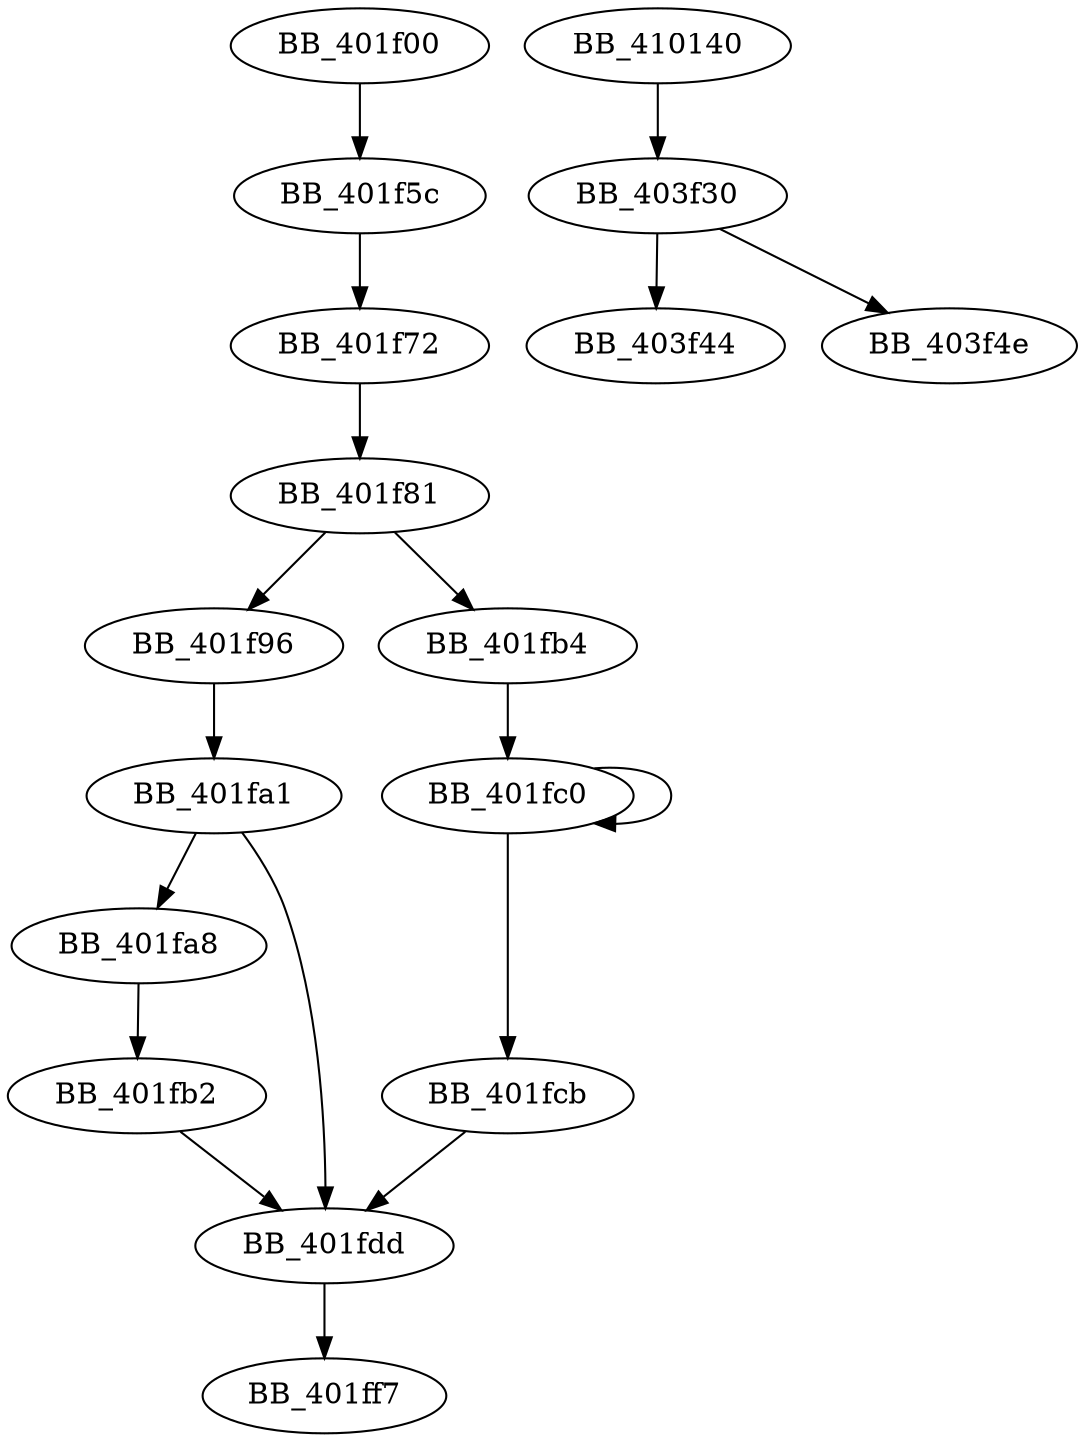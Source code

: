DiGraph sub_401F00{
BB_401f00->BB_401f5c
BB_401f5c->BB_401f72
BB_401f72->BB_401f81
BB_401f81->BB_401f96
BB_401f81->BB_401fb4
BB_401f96->BB_401fa1
BB_401fa1->BB_401fa8
BB_401fa1->BB_401fdd
BB_401fa8->BB_401fb2
BB_401fb2->BB_401fdd
BB_401fb4->BB_401fc0
BB_401fc0->BB_401fc0
BB_401fc0->BB_401fcb
BB_401fcb->BB_401fdd
BB_401fdd->BB_401ff7
BB_403f30->BB_403f44
BB_403f30->BB_403f4e
BB_410140->BB_403f30
}

